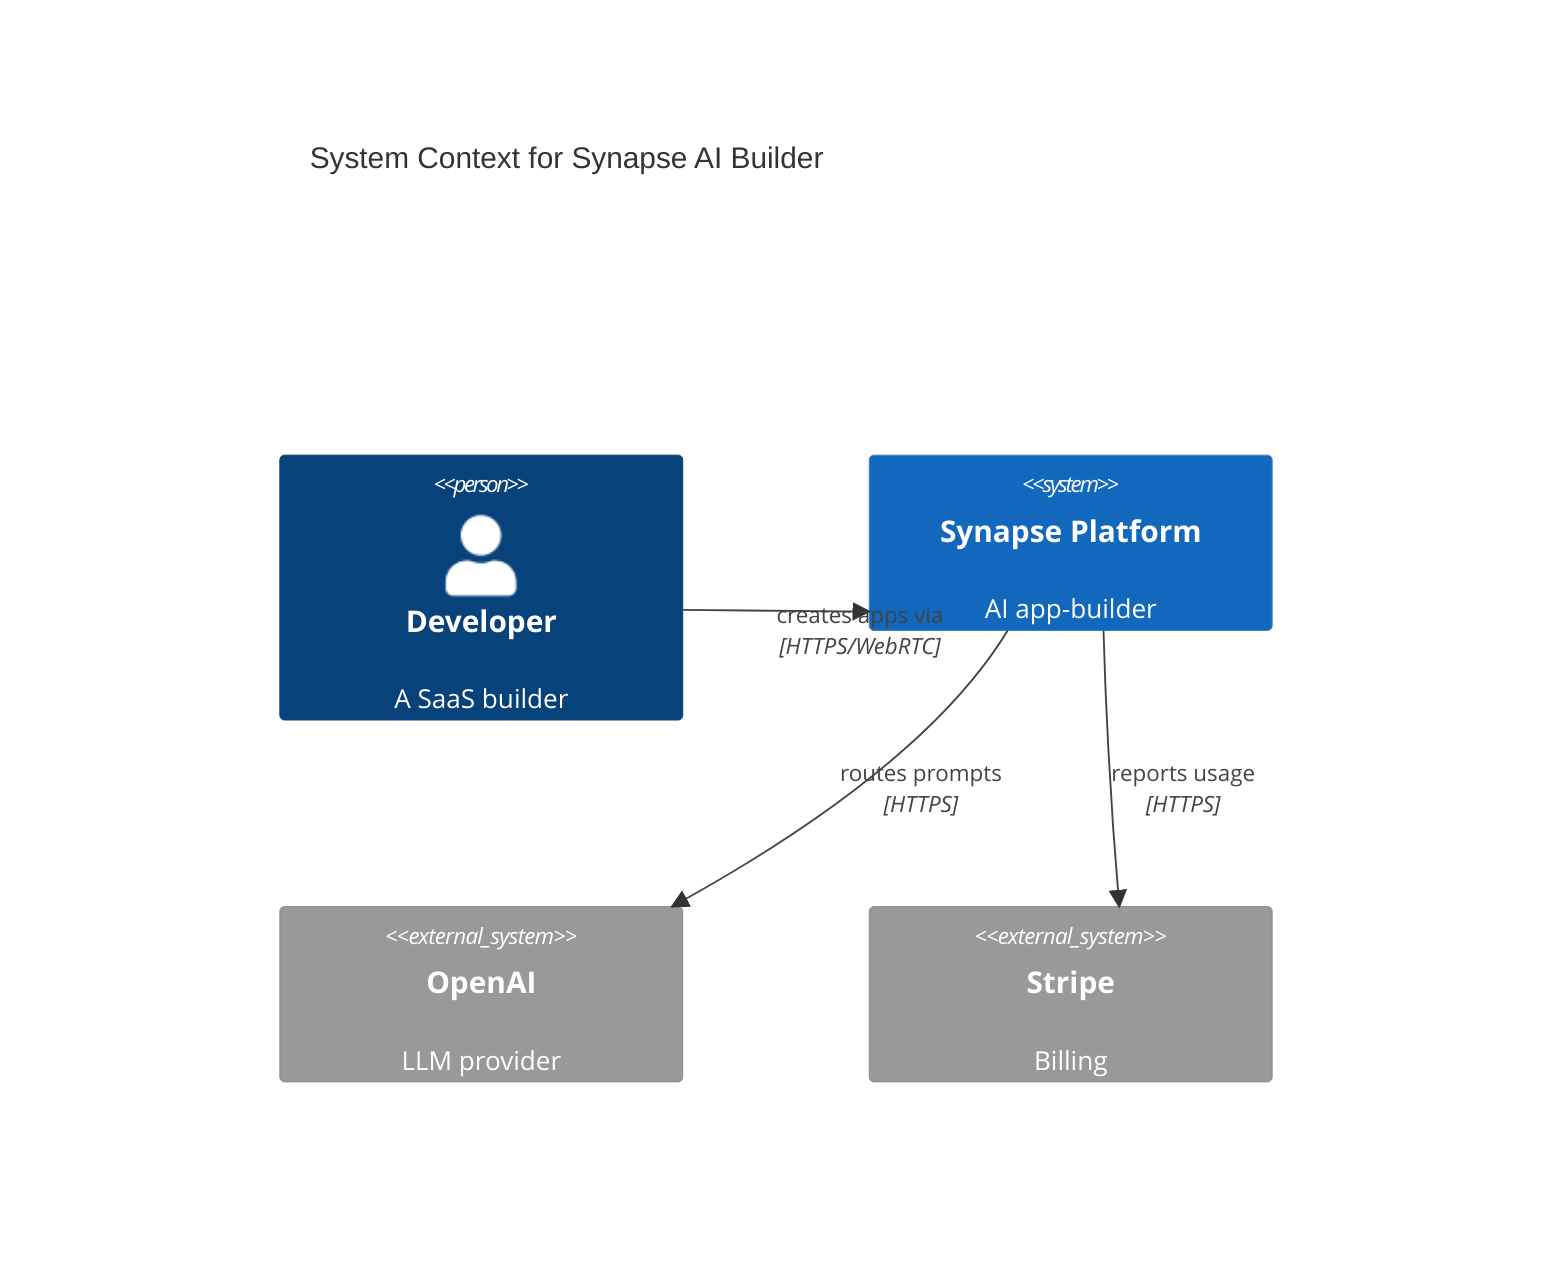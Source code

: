 C4Context
  title System Context for Synapse AI Builder
  Person(dev, "Developer", "A SaaS builder")
  System(syn, "Synapse Platform", "AI app-builder")
  System_Ext(oai, "OpenAI", "LLM provider")
  System_Ext(stripe, "Stripe", "Billing")
  Rel(dev, syn, "creates apps via", "HTTPS/WebRTC")
  Rel(syn, oai, "routes prompts", "HTTPS")
  Rel(syn, stripe, "reports usage", "HTTPS")